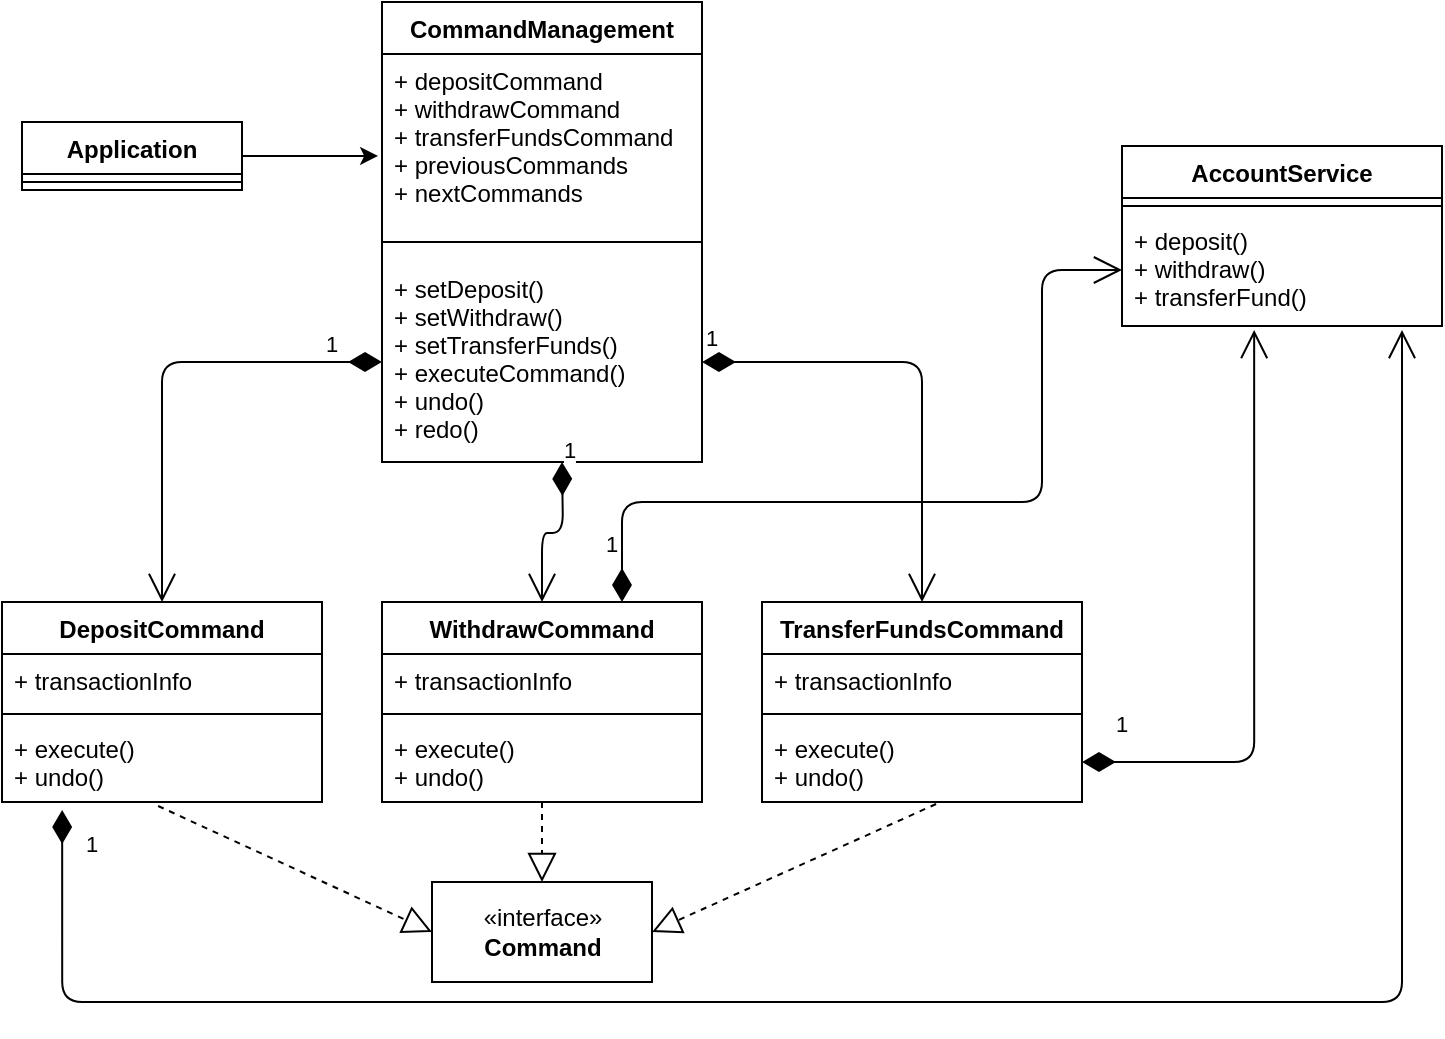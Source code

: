 <mxfile version="13.8.7" type="device"><diagram name="Page-1" id="e7e014a7-5840-1c2e-5031-d8a46d1fe8dd"><mxGraphModel dx="946" dy="514" grid="1" gridSize="10" guides="1" tooltips="1" connect="1" arrows="1" fold="1" page="1" pageScale="1" pageWidth="1169" pageHeight="826" background="#ffffff" math="0" shadow="0"><root><mxCell id="0"/><mxCell id="1" parent="0"/><mxCell id="t4IAL7Th1Gd6tuNDW_qg-56" style="edgeStyle=orthogonalEdgeStyle;rounded=0;orthogonalLoop=1;jettySize=auto;html=1;entryX=-0.012;entryY=0.607;entryDx=0;entryDy=0;entryPerimeter=0;" edge="1" parent="1" source="t4IAL7Th1Gd6tuNDW_qg-41" target="t4IAL7Th1Gd6tuNDW_qg-53"><mxGeometry relative="1" as="geometry"/></mxCell><mxCell id="t4IAL7Th1Gd6tuNDW_qg-41" value="Application" style="swimlane;fontStyle=1;align=center;verticalAlign=top;childLayout=stackLayout;horizontal=1;startSize=26;horizontalStack=0;resizeParent=1;resizeParentMax=0;resizeLast=0;collapsible=1;marginBottom=0;" vertex="1" parent="1"><mxGeometry x="50" y="160" width="110" height="34" as="geometry"/></mxCell><mxCell id="t4IAL7Th1Gd6tuNDW_qg-43" value="" style="line;strokeWidth=1;fillColor=none;align=left;verticalAlign=middle;spacingTop=-1;spacingLeft=3;spacingRight=3;rotatable=0;labelPosition=right;points=[];portConstraint=eastwest;" vertex="1" parent="t4IAL7Th1Gd6tuNDW_qg-41"><mxGeometry y="26" width="110" height="8" as="geometry"/></mxCell><mxCell id="t4IAL7Th1Gd6tuNDW_qg-52" value="CommandManagement" style="swimlane;fontStyle=1;align=center;verticalAlign=top;childLayout=stackLayout;horizontal=1;startSize=26;horizontalStack=0;resizeParent=1;resizeParentMax=0;resizeLast=0;collapsible=1;marginBottom=0;" vertex="1" parent="1"><mxGeometry x="230" y="100" width="160" height="230" as="geometry"/></mxCell><mxCell id="t4IAL7Th1Gd6tuNDW_qg-53" value="+ depositCommand&#10;+ withdrawCommand&#10;+ transferFundsCommand&#10;+ previousCommands&#10;+ nextCommands" style="text;strokeColor=none;fillColor=none;align=left;verticalAlign=top;spacingLeft=4;spacingRight=4;overflow=hidden;rotatable=0;points=[[0,0.5],[1,0.5]];portConstraint=eastwest;" vertex="1" parent="t4IAL7Th1Gd6tuNDW_qg-52"><mxGeometry y="26" width="160" height="84" as="geometry"/></mxCell><mxCell id="t4IAL7Th1Gd6tuNDW_qg-54" value="" style="line;strokeWidth=1;fillColor=none;align=left;verticalAlign=middle;spacingTop=-1;spacingLeft=3;spacingRight=3;rotatable=0;labelPosition=right;points=[];portConstraint=eastwest;" vertex="1" parent="t4IAL7Th1Gd6tuNDW_qg-52"><mxGeometry y="110" width="160" height="20" as="geometry"/></mxCell><mxCell id="t4IAL7Th1Gd6tuNDW_qg-55" value="+ setDeposit()&#10;+ setWithdraw()&#10;+ setTransferFunds()&#10;+ executeCommand()&#10;+ undo()&#10;+ redo()" style="text;strokeColor=none;fillColor=none;align=left;verticalAlign=top;spacingLeft=4;spacingRight=4;overflow=hidden;rotatable=0;points=[[0,0.5],[1,0.5]];portConstraint=eastwest;" vertex="1" parent="t4IAL7Th1Gd6tuNDW_qg-52"><mxGeometry y="130" width="160" height="100" as="geometry"/></mxCell><mxCell id="t4IAL7Th1Gd6tuNDW_qg-72" value="1" style="endArrow=open;html=1;endSize=12;startArrow=diamondThin;startSize=14;startFill=1;edgeStyle=orthogonalEdgeStyle;align=left;verticalAlign=bottom;entryX=0.5;entryY=0;entryDx=0;entryDy=0;exitX=0;exitY=0.5;exitDx=0;exitDy=0;" edge="1" parent="t4IAL7Th1Gd6tuNDW_qg-52" target="t4IAL7Th1Gd6tuNDW_qg-63"><mxGeometry x="0.125" y="-18" relative="1" as="geometry"><mxPoint x="90" y="230" as="sourcePoint"/><mxPoint x="-20" y="350" as="targetPoint"/><mxPoint x="8" y="-15" as="offset"/></mxGeometry></mxCell><mxCell id="t4IAL7Th1Gd6tuNDW_qg-58" value="«interface»&lt;br&gt;&lt;b&gt;Command&lt;/b&gt;" style="html=1;" vertex="1" parent="1"><mxGeometry x="255" y="540" width="110" height="50" as="geometry"/></mxCell><mxCell id="t4IAL7Th1Gd6tuNDW_qg-59" value="DepositCommand" style="swimlane;fontStyle=1;align=center;verticalAlign=top;childLayout=stackLayout;horizontal=1;startSize=26;horizontalStack=0;resizeParent=1;resizeParentMax=0;resizeLast=0;collapsible=1;marginBottom=0;" vertex="1" parent="1"><mxGeometry x="40" y="400" width="160" height="100" as="geometry"/></mxCell><mxCell id="t4IAL7Th1Gd6tuNDW_qg-60" value="+ transactionInfo" style="text;strokeColor=none;fillColor=none;align=left;verticalAlign=top;spacingLeft=4;spacingRight=4;overflow=hidden;rotatable=0;points=[[0,0.5],[1,0.5]];portConstraint=eastwest;" vertex="1" parent="t4IAL7Th1Gd6tuNDW_qg-59"><mxGeometry y="26" width="160" height="26" as="geometry"/></mxCell><mxCell id="t4IAL7Th1Gd6tuNDW_qg-61" value="" style="line;strokeWidth=1;fillColor=none;align=left;verticalAlign=middle;spacingTop=-1;spacingLeft=3;spacingRight=3;rotatable=0;labelPosition=right;points=[];portConstraint=eastwest;" vertex="1" parent="t4IAL7Th1Gd6tuNDW_qg-59"><mxGeometry y="52" width="160" height="8" as="geometry"/></mxCell><mxCell id="t4IAL7Th1Gd6tuNDW_qg-62" value="+ execute()&#10;+ undo()&#10;" style="text;strokeColor=none;fillColor=none;align=left;verticalAlign=top;spacingLeft=4;spacingRight=4;overflow=hidden;rotatable=0;points=[[0,0.5],[1,0.5]];portConstraint=eastwest;" vertex="1" parent="t4IAL7Th1Gd6tuNDW_qg-59"><mxGeometry y="60" width="160" height="40" as="geometry"/></mxCell><mxCell id="t4IAL7Th1Gd6tuNDW_qg-63" value="WithdrawCommand" style="swimlane;fontStyle=1;align=center;verticalAlign=top;childLayout=stackLayout;horizontal=1;startSize=26;horizontalStack=0;resizeParent=1;resizeParentMax=0;resizeLast=0;collapsible=1;marginBottom=0;" vertex="1" parent="1"><mxGeometry x="230" y="400" width="160" height="100" as="geometry"/></mxCell><mxCell id="t4IAL7Th1Gd6tuNDW_qg-64" value="+ transactionInfo" style="text;strokeColor=none;fillColor=none;align=left;verticalAlign=top;spacingLeft=4;spacingRight=4;overflow=hidden;rotatable=0;points=[[0,0.5],[1,0.5]];portConstraint=eastwest;" vertex="1" parent="t4IAL7Th1Gd6tuNDW_qg-63"><mxGeometry y="26" width="160" height="26" as="geometry"/></mxCell><mxCell id="t4IAL7Th1Gd6tuNDW_qg-65" value="" style="line;strokeWidth=1;fillColor=none;align=left;verticalAlign=middle;spacingTop=-1;spacingLeft=3;spacingRight=3;rotatable=0;labelPosition=right;points=[];portConstraint=eastwest;" vertex="1" parent="t4IAL7Th1Gd6tuNDW_qg-63"><mxGeometry y="52" width="160" height="8" as="geometry"/></mxCell><mxCell id="t4IAL7Th1Gd6tuNDW_qg-66" value="+ execute()&#10;+ undo()" style="text;strokeColor=none;fillColor=none;align=left;verticalAlign=top;spacingLeft=4;spacingRight=4;overflow=hidden;rotatable=0;points=[[0,0.5],[1,0.5]];portConstraint=eastwest;" vertex="1" parent="t4IAL7Th1Gd6tuNDW_qg-63"><mxGeometry y="60" width="160" height="40" as="geometry"/></mxCell><mxCell id="t4IAL7Th1Gd6tuNDW_qg-67" value="TransferFundsCommand" style="swimlane;fontStyle=1;align=center;verticalAlign=top;childLayout=stackLayout;horizontal=1;startSize=26;horizontalStack=0;resizeParent=1;resizeParentMax=0;resizeLast=0;collapsible=1;marginBottom=0;" vertex="1" parent="1"><mxGeometry x="420" y="400" width="160" height="100" as="geometry"/></mxCell><mxCell id="t4IAL7Th1Gd6tuNDW_qg-68" value="+ transactionInfo" style="text;strokeColor=none;fillColor=none;align=left;verticalAlign=top;spacingLeft=4;spacingRight=4;overflow=hidden;rotatable=0;points=[[0,0.5],[1,0.5]];portConstraint=eastwest;" vertex="1" parent="t4IAL7Th1Gd6tuNDW_qg-67"><mxGeometry y="26" width="160" height="26" as="geometry"/></mxCell><mxCell id="t4IAL7Th1Gd6tuNDW_qg-69" value="" style="line;strokeWidth=1;fillColor=none;align=left;verticalAlign=middle;spacingTop=-1;spacingLeft=3;spacingRight=3;rotatable=0;labelPosition=right;points=[];portConstraint=eastwest;" vertex="1" parent="t4IAL7Th1Gd6tuNDW_qg-67"><mxGeometry y="52" width="160" height="8" as="geometry"/></mxCell><mxCell id="t4IAL7Th1Gd6tuNDW_qg-70" value="+ execute()&#10;+ undo()" style="text;strokeColor=none;fillColor=none;align=left;verticalAlign=top;spacingLeft=4;spacingRight=4;overflow=hidden;rotatable=0;points=[[0,0.5],[1,0.5]];portConstraint=eastwest;" vertex="1" parent="t4IAL7Th1Gd6tuNDW_qg-67"><mxGeometry y="60" width="160" height="40" as="geometry"/></mxCell><mxCell id="t4IAL7Th1Gd6tuNDW_qg-71" value="1" style="endArrow=open;html=1;endSize=12;startArrow=diamondThin;startSize=14;startFill=1;edgeStyle=orthogonalEdgeStyle;align=left;verticalAlign=bottom;entryX=0.5;entryY=0;entryDx=0;entryDy=0;exitX=0;exitY=0.5;exitDx=0;exitDy=0;" edge="1" parent="1" source="t4IAL7Th1Gd6tuNDW_qg-55" target="t4IAL7Th1Gd6tuNDW_qg-59"><mxGeometry x="-0.739" relative="1" as="geometry"><mxPoint x="10" y="430" as="sourcePoint"/><mxPoint x="170" y="430" as="targetPoint"/><mxPoint as="offset"/></mxGeometry></mxCell><mxCell id="t4IAL7Th1Gd6tuNDW_qg-73" value="1" style="endArrow=open;html=1;endSize=12;startArrow=diamondThin;startSize=14;startFill=1;edgeStyle=orthogonalEdgeStyle;align=left;verticalAlign=bottom;entryX=0.5;entryY=0;entryDx=0;entryDy=0;exitX=1;exitY=0.5;exitDx=0;exitDy=0;" edge="1" parent="1" source="t4IAL7Th1Gd6tuNDW_qg-55" target="t4IAL7Th1Gd6tuNDW_qg-67"><mxGeometry x="-1" y="3" relative="1" as="geometry"><mxPoint x="250" y="300" as="sourcePoint"/><mxPoint x="140" y="420" as="targetPoint"/></mxGeometry></mxCell><mxCell id="t4IAL7Th1Gd6tuNDW_qg-75" value="" style="endArrow=block;dashed=1;endFill=0;endSize=12;html=1;exitX=0.488;exitY=1.05;exitDx=0;exitDy=0;exitPerimeter=0;entryX=0;entryY=0.5;entryDx=0;entryDy=0;" edge="1" parent="1" source="t4IAL7Th1Gd6tuNDW_qg-62" target="t4IAL7Th1Gd6tuNDW_qg-58"><mxGeometry width="160" relative="1" as="geometry"><mxPoint x="380" y="360" as="sourcePoint"/><mxPoint x="540" y="360" as="targetPoint"/></mxGeometry></mxCell><mxCell id="t4IAL7Th1Gd6tuNDW_qg-76" value="" style="endArrow=block;dashed=1;endFill=0;endSize=12;html=1;" edge="1" parent="1" source="t4IAL7Th1Gd6tuNDW_qg-66" target="t4IAL7Th1Gd6tuNDW_qg-58"><mxGeometry width="160" relative="1" as="geometry"><mxPoint x="128.08" y="512" as="sourcePoint"/><mxPoint x="265" y="575" as="targetPoint"/></mxGeometry></mxCell><mxCell id="t4IAL7Th1Gd6tuNDW_qg-77" value="" style="endArrow=block;dashed=1;endFill=0;endSize=12;html=1;exitX=0.544;exitY=1.025;exitDx=0;exitDy=0;exitPerimeter=0;entryX=1;entryY=0.5;entryDx=0;entryDy=0;" edge="1" parent="1" source="t4IAL7Th1Gd6tuNDW_qg-70" target="t4IAL7Th1Gd6tuNDW_qg-58"><mxGeometry width="160" relative="1" as="geometry"><mxPoint x="320" y="510" as="sourcePoint"/><mxPoint x="320" y="550" as="targetPoint"/></mxGeometry></mxCell><mxCell id="t4IAL7Th1Gd6tuNDW_qg-78" value="AccountService" style="swimlane;fontStyle=1;align=center;verticalAlign=top;childLayout=stackLayout;horizontal=1;startSize=26;horizontalStack=0;resizeParent=1;resizeParentMax=0;resizeLast=0;collapsible=1;marginBottom=0;" vertex="1" parent="1"><mxGeometry x="600" y="172" width="160" height="90" as="geometry"/></mxCell><mxCell id="t4IAL7Th1Gd6tuNDW_qg-80" value="" style="line;strokeWidth=1;fillColor=none;align=left;verticalAlign=middle;spacingTop=-1;spacingLeft=3;spacingRight=3;rotatable=0;labelPosition=right;points=[];portConstraint=eastwest;" vertex="1" parent="t4IAL7Th1Gd6tuNDW_qg-78"><mxGeometry y="26" width="160" height="8" as="geometry"/></mxCell><mxCell id="t4IAL7Th1Gd6tuNDW_qg-81" value="+ deposit()&#10;+ withdraw()&#10;+ transferFund()" style="text;strokeColor=none;fillColor=none;align=left;verticalAlign=top;spacingLeft=4;spacingRight=4;overflow=hidden;rotatable=0;points=[[0,0.5],[1,0.5]];portConstraint=eastwest;" vertex="1" parent="t4IAL7Th1Gd6tuNDW_qg-78"><mxGeometry y="34" width="160" height="56" as="geometry"/></mxCell><mxCell id="t4IAL7Th1Gd6tuNDW_qg-82" value="1" style="endArrow=open;html=1;endSize=12;startArrow=diamondThin;startSize=14;startFill=1;edgeStyle=orthogonalEdgeStyle;align=left;verticalAlign=bottom;entryX=0;entryY=0.5;entryDx=0;entryDy=0;exitX=0.75;exitY=0;exitDx=0;exitDy=0;" edge="1" parent="1" source="t4IAL7Th1Gd6tuNDW_qg-63" target="t4IAL7Th1Gd6tuNDW_qg-81"><mxGeometry x="-0.904" y="10" relative="1" as="geometry"><mxPoint x="240" y="290" as="sourcePoint"/><mxPoint x="130" y="410" as="targetPoint"/><Array as="points"><mxPoint x="350" y="350"/><mxPoint x="560" y="350"/><mxPoint x="560" y="234"/></Array><mxPoint as="offset"/></mxGeometry></mxCell><mxCell id="t4IAL7Th1Gd6tuNDW_qg-84" value="1" style="endArrow=open;html=1;endSize=12;startArrow=diamondThin;startSize=14;startFill=1;edgeStyle=orthogonalEdgeStyle;align=left;verticalAlign=bottom;entryX=0.875;entryY=1.036;entryDx=0;entryDy=0;entryPerimeter=0;exitX=0.188;exitY=1.1;exitDx=0;exitDy=0;exitPerimeter=0;" edge="1" parent="1" source="t4IAL7Th1Gd6tuNDW_qg-62" target="t4IAL7Th1Gd6tuNDW_qg-81"><mxGeometry x="-0.953" y="10" relative="1" as="geometry"><mxPoint x="70" y="510" as="sourcePoint"/><mxPoint x="610" y="244" as="targetPoint"/><Array as="points"><mxPoint x="70" y="600"/><mxPoint x="740" y="600"/></Array><mxPoint as="offset"/></mxGeometry></mxCell><mxCell id="t4IAL7Th1Gd6tuNDW_qg-85" value="1" style="endArrow=open;html=1;endSize=12;startArrow=diamondThin;startSize=14;startFill=1;edgeStyle=orthogonalEdgeStyle;align=left;verticalAlign=bottom;entryX=0.413;entryY=1.036;entryDx=0;entryDy=0;entryPerimeter=0;exitX=1;exitY=0.5;exitDx=0;exitDy=0;" edge="1" parent="1" source="t4IAL7Th1Gd6tuNDW_qg-70" target="t4IAL7Th1Gd6tuNDW_qg-81"><mxGeometry x="-0.904" y="10" relative="1" as="geometry"><mxPoint x="620" y="505.98" as="sourcePoint"/><mxPoint x="800" y="249.996" as="targetPoint"/><Array as="points"><mxPoint x="666" y="480"/></Array><mxPoint as="offset"/></mxGeometry></mxCell></root></mxGraphModel></diagram></mxfile>
